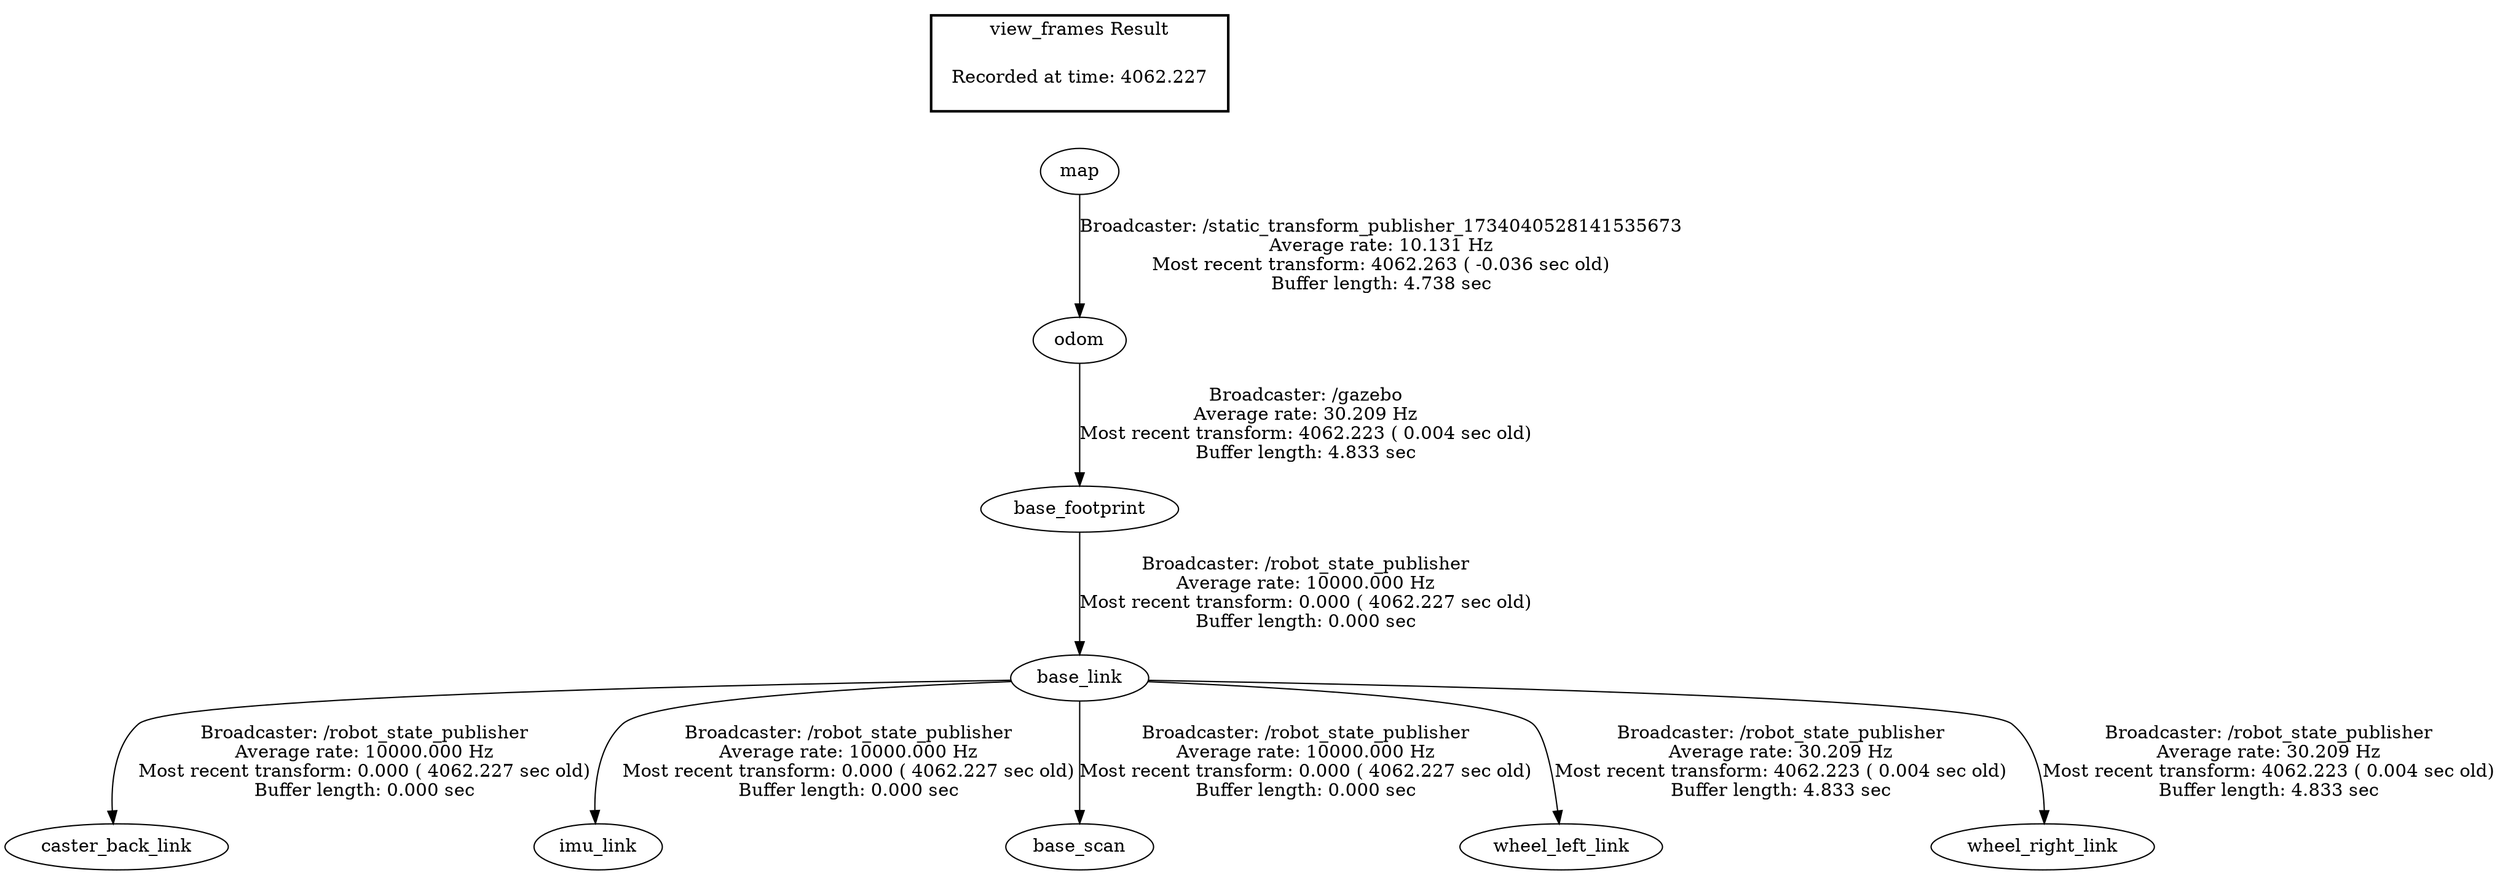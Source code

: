 digraph G {
"base_footprint" -> "base_link"[label="Broadcaster: /robot_state_publisher\nAverage rate: 10000.000 Hz\nMost recent transform: 0.000 ( 4062.227 sec old)\nBuffer length: 0.000 sec\n"];
"odom" -> "base_footprint"[label="Broadcaster: /gazebo\nAverage rate: 30.209 Hz\nMost recent transform: 4062.223 ( 0.004 sec old)\nBuffer length: 4.833 sec\n"];
"base_link" -> "caster_back_link"[label="Broadcaster: /robot_state_publisher\nAverage rate: 10000.000 Hz\nMost recent transform: 0.000 ( 4062.227 sec old)\nBuffer length: 0.000 sec\n"];
"base_link" -> "imu_link"[label="Broadcaster: /robot_state_publisher\nAverage rate: 10000.000 Hz\nMost recent transform: 0.000 ( 4062.227 sec old)\nBuffer length: 0.000 sec\n"];
"base_link" -> "base_scan"[label="Broadcaster: /robot_state_publisher\nAverage rate: 10000.000 Hz\nMost recent transform: 0.000 ( 4062.227 sec old)\nBuffer length: 0.000 sec\n"];
"map" -> "odom"[label="Broadcaster: /static_transform_publisher_1734040528141535673\nAverage rate: 10.131 Hz\nMost recent transform: 4062.263 ( -0.036 sec old)\nBuffer length: 4.738 sec\n"];
"base_link" -> "wheel_left_link"[label="Broadcaster: /robot_state_publisher\nAverage rate: 30.209 Hz\nMost recent transform: 4062.223 ( 0.004 sec old)\nBuffer length: 4.833 sec\n"];
"base_link" -> "wheel_right_link"[label="Broadcaster: /robot_state_publisher\nAverage rate: 30.209 Hz\nMost recent transform: 4062.223 ( 0.004 sec old)\nBuffer length: 4.833 sec\n"];
edge [style=invis];
 subgraph cluster_legend { style=bold; color=black; label ="view_frames Result";
"Recorded at time: 4062.227"[ shape=plaintext ] ;
 }->"map";
}